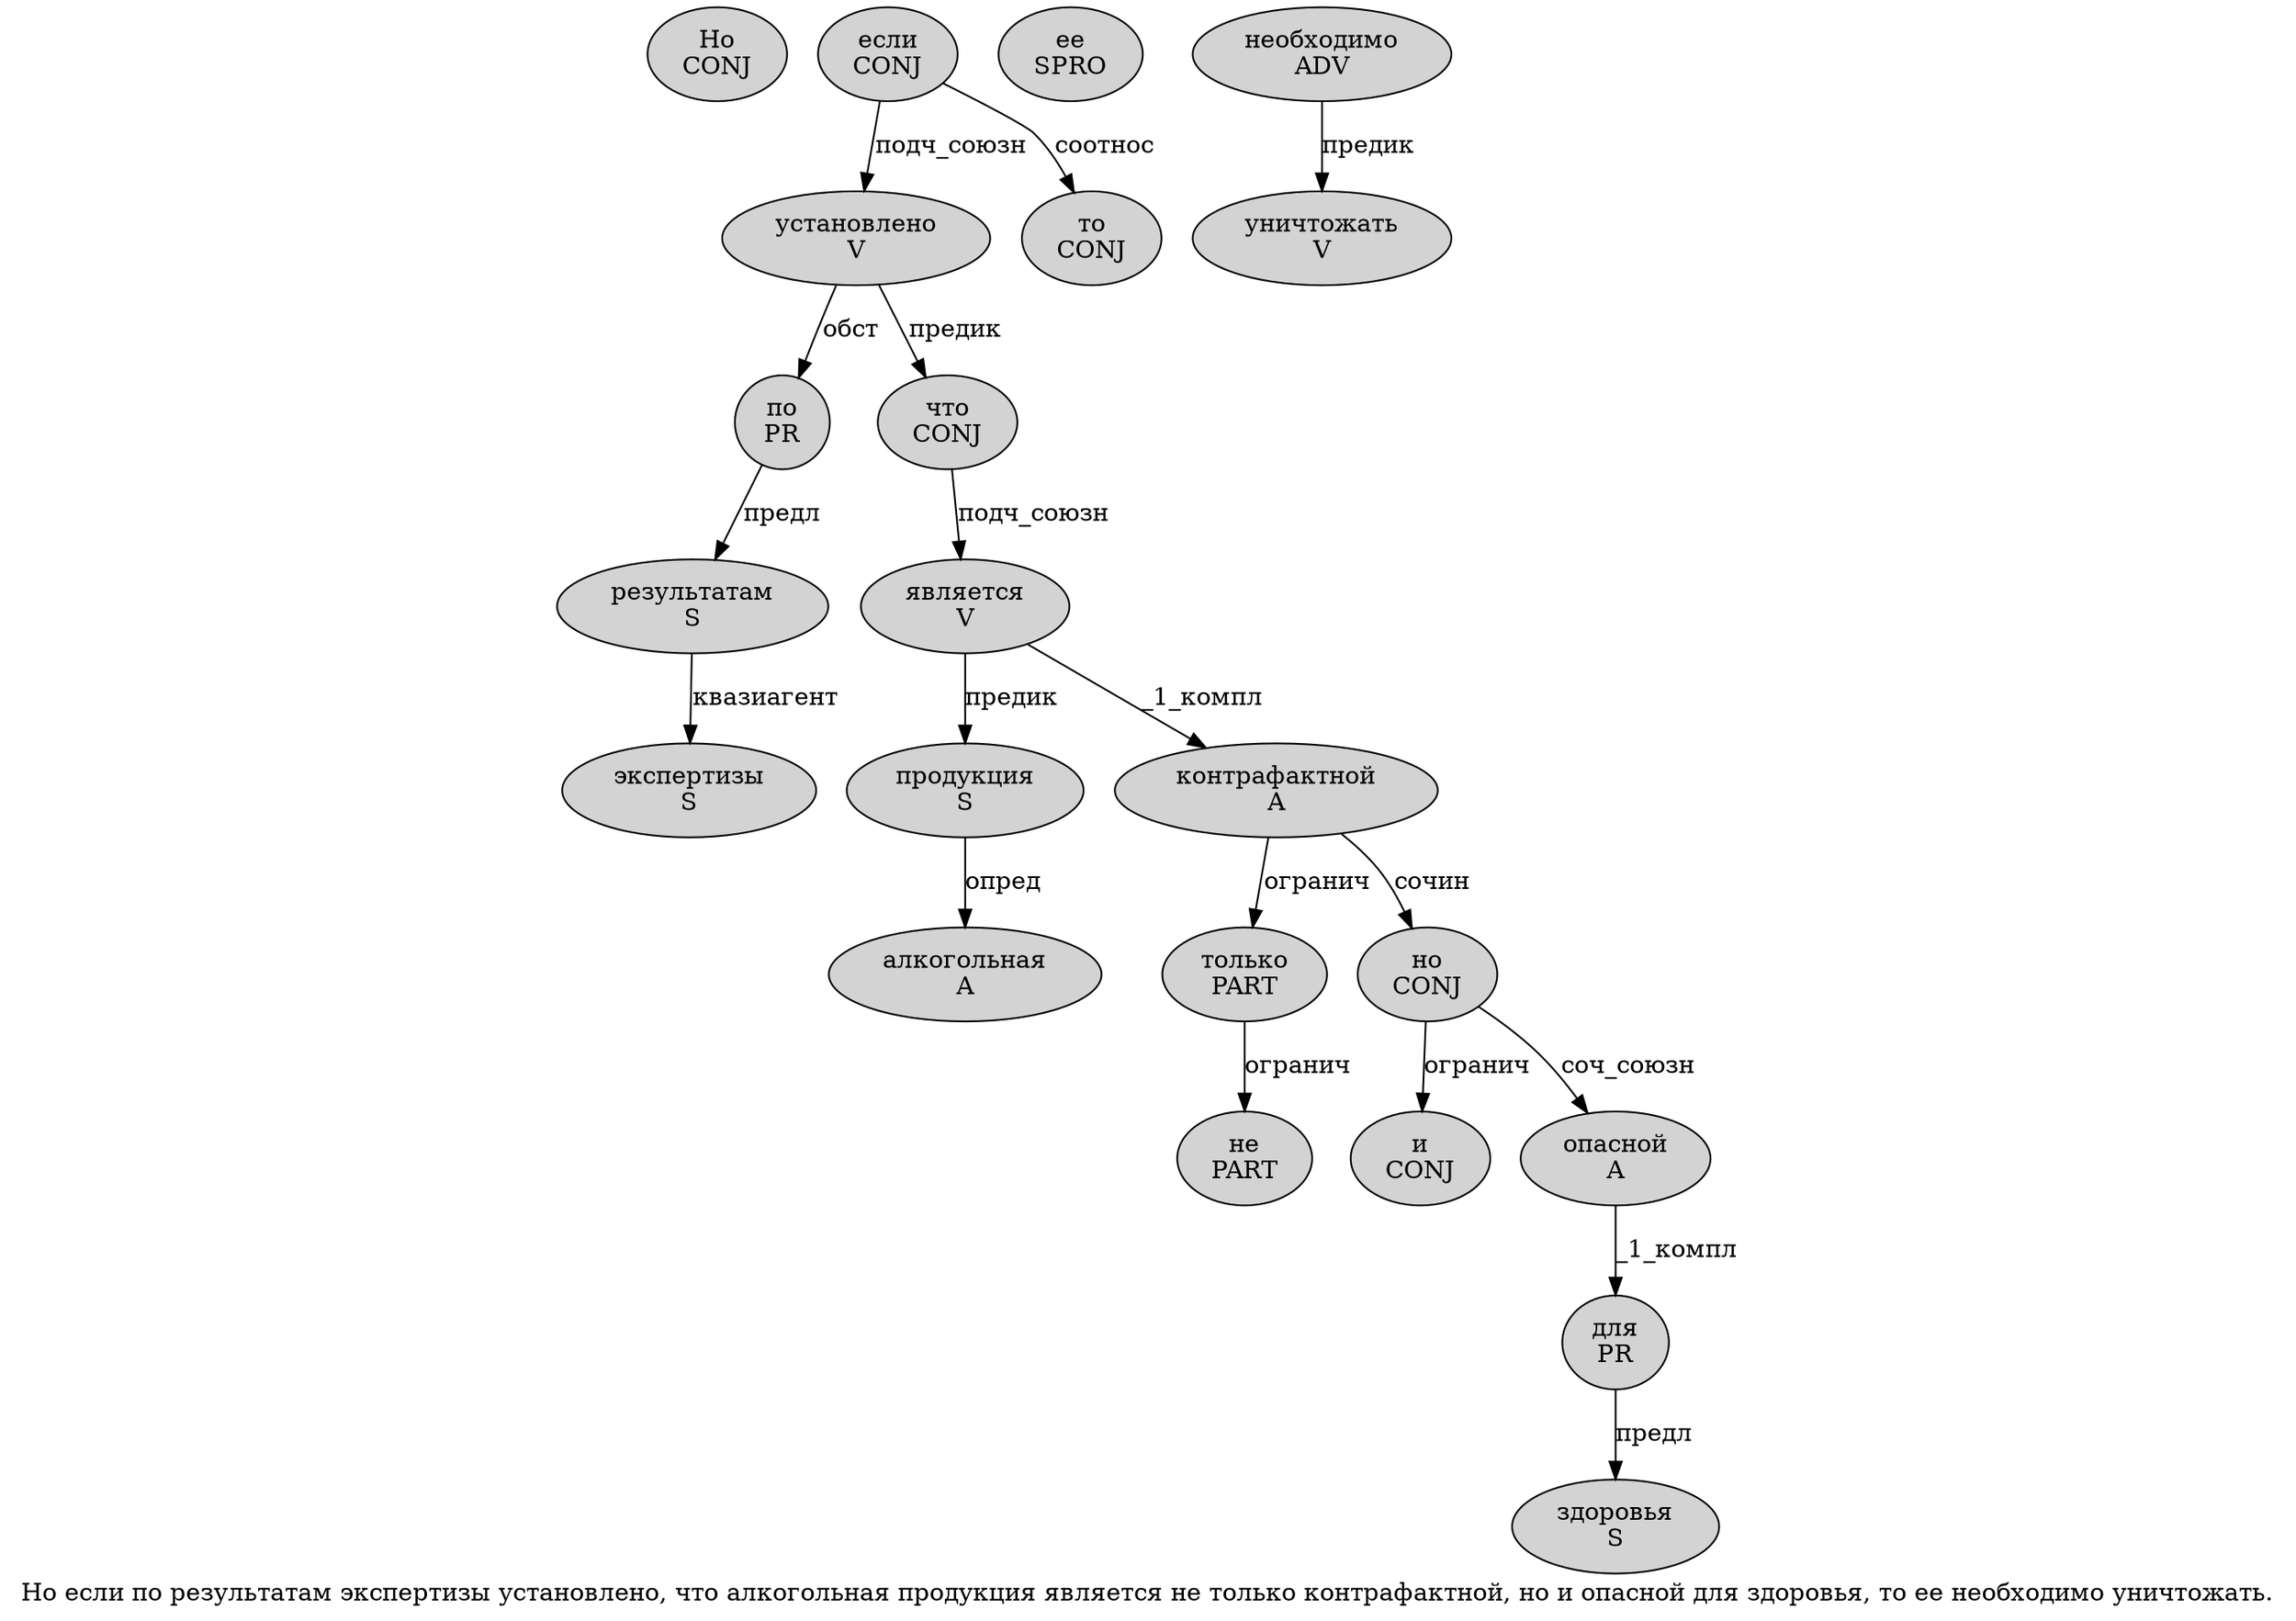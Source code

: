 digraph SENTENCE_597 {
	graph [label="Но если по результатам экспертизы установлено, что алкогольная продукция является не только контрафактной, но и опасной для здоровья, то ее необходимо уничтожать."]
	node [style=filled]
		0 [label="Но
CONJ" color="" fillcolor=lightgray penwidth=1 shape=ellipse]
		1 [label="если
CONJ" color="" fillcolor=lightgray penwidth=1 shape=ellipse]
		2 [label="по
PR" color="" fillcolor=lightgray penwidth=1 shape=ellipse]
		3 [label="результатам
S" color="" fillcolor=lightgray penwidth=1 shape=ellipse]
		4 [label="экспертизы
S" color="" fillcolor=lightgray penwidth=1 shape=ellipse]
		5 [label="установлено
V" color="" fillcolor=lightgray penwidth=1 shape=ellipse]
		7 [label="что
CONJ" color="" fillcolor=lightgray penwidth=1 shape=ellipse]
		8 [label="алкогольная
A" color="" fillcolor=lightgray penwidth=1 shape=ellipse]
		9 [label="продукция
S" color="" fillcolor=lightgray penwidth=1 shape=ellipse]
		10 [label="является
V" color="" fillcolor=lightgray penwidth=1 shape=ellipse]
		11 [label="не
PART" color="" fillcolor=lightgray penwidth=1 shape=ellipse]
		12 [label="только
PART" color="" fillcolor=lightgray penwidth=1 shape=ellipse]
		13 [label="контрафактной
A" color="" fillcolor=lightgray penwidth=1 shape=ellipse]
		15 [label="но
CONJ" color="" fillcolor=lightgray penwidth=1 shape=ellipse]
		16 [label="и
CONJ" color="" fillcolor=lightgray penwidth=1 shape=ellipse]
		17 [label="опасной
A" color="" fillcolor=lightgray penwidth=1 shape=ellipse]
		18 [label="для
PR" color="" fillcolor=lightgray penwidth=1 shape=ellipse]
		19 [label="здоровья
S" color="" fillcolor=lightgray penwidth=1 shape=ellipse]
		21 [label="то
CONJ" color="" fillcolor=lightgray penwidth=1 shape=ellipse]
		22 [label="ее
SPRO" color="" fillcolor=lightgray penwidth=1 shape=ellipse]
		23 [label="необходимо
ADV" color="" fillcolor=lightgray penwidth=1 shape=ellipse]
		24 [label="уничтожать
V" color="" fillcolor=lightgray penwidth=1 shape=ellipse]
			2 -> 3 [label="предл"]
			23 -> 24 [label="предик"]
			12 -> 11 [label="огранич"]
			3 -> 4 [label="квазиагент"]
			13 -> 12 [label="огранич"]
			13 -> 15 [label="сочин"]
			10 -> 9 [label="предик"]
			10 -> 13 [label="_1_компл"]
			18 -> 19 [label="предл"]
			9 -> 8 [label="опред"]
			1 -> 5 [label="подч_союзн"]
			1 -> 21 [label="соотнос"]
			17 -> 18 [label="_1_компл"]
			15 -> 16 [label="огранич"]
			15 -> 17 [label="соч_союзн"]
			5 -> 2 [label="обст"]
			5 -> 7 [label="предик"]
			7 -> 10 [label="подч_союзн"]
}
